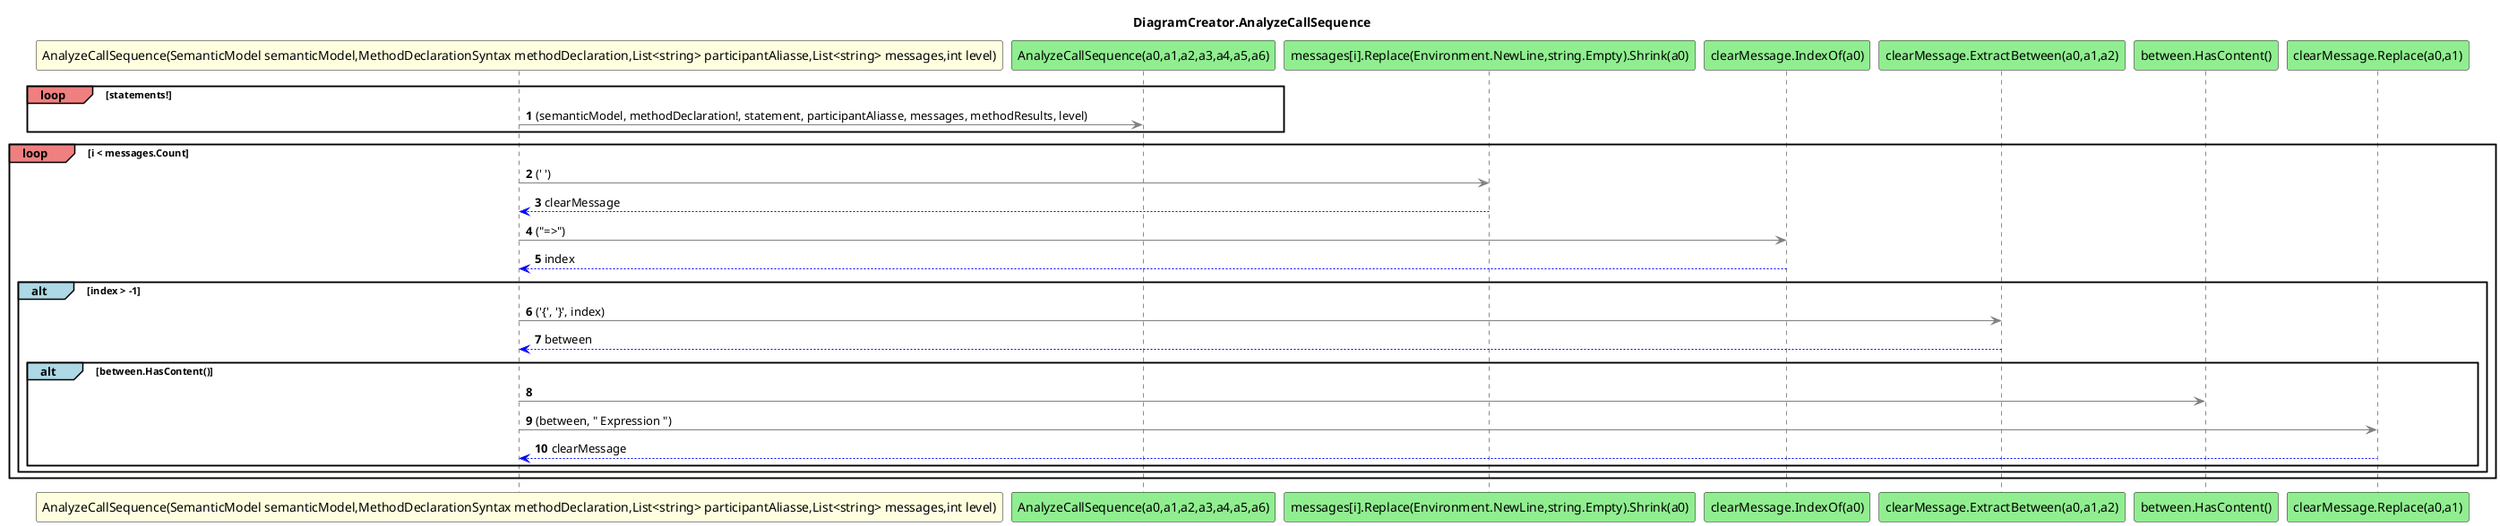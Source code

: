 @startuml DiagramCreator.AnalyzeCallSequence
title DiagramCreator.AnalyzeCallSequence
participant "AnalyzeCallSequence(SemanticModel semanticModel,MethodDeclarationSyntax methodDeclaration,List<string> participantAliasse,List<string> messages,int level)" as AnalyzeCallSequence_p0_p1_p2_p3_p4 #LightYellow
participant "AnalyzeCallSequence(a0,a1,a2,a3,a4,a5,a6)" as AnalyzeCallSequence_a0_a1_a2_a3_a4_a5_a6 #LightGreen
participant "messages[i].Replace(Environment.NewLine,string.Empty).Shrink(a0)" as messages_i_Replace_Environment_NewLine_string_Empty_Shrink_a0 #LightGreen
participant "clearMessage.IndexOf(a0)" as clearMessage_IndexOf_a0 #LightGreen
participant "clearMessage.ExtractBetween(a0,a1,a2)" as clearMessage_ExtractBetween_a0_a1_a2 #LightGreen
participant "between.HasContent()" as between_HasContent #LightGreen
participant "clearMessage.Replace(a0,a1)" as clearMessage_Replace_a0_a1 #LightGreen
autonumber
loop#LightCoral statements!
 AnalyzeCallSequence_p0_p1_p2_p3_p4 -[#grey]> AnalyzeCallSequence_a0_a1_a2_a3_a4_a5_a6 : (semanticModel, methodDeclaration!, statement, participantAliasse, messages, methodResults, level)
end
loop#LightCoral i < messages.Count
 AnalyzeCallSequence_p0_p1_p2_p3_p4 -[#grey]> messages_i_Replace_Environment_NewLine_string_Empty_Shrink_a0 : (' ')
 messages_i_Replace_Environment_NewLine_string_Empty_Shrink_a0 -[#blue]-> AnalyzeCallSequence_p0_p1_p2_p3_p4 : clearMessage
 AnalyzeCallSequence_p0_p1_p2_p3_p4 -[#grey]> clearMessage_IndexOf_a0 : ("=>")
 clearMessage_IndexOf_a0 -[#blue]-> AnalyzeCallSequence_p0_p1_p2_p3_p4 : index
 alt#LightBlue index > -1
 AnalyzeCallSequence_p0_p1_p2_p3_p4 -[#grey]> clearMessage_ExtractBetween_a0_a1_a2 : ('{', '}', index)
 clearMessage_ExtractBetween_a0_a1_a2 -[#blue]-> AnalyzeCallSequence_p0_p1_p2_p3_p4 : between
 alt#LightBlue between.HasContent()
 AnalyzeCallSequence_p0_p1_p2_p3_p4 -[#grey]> between_HasContent
 AnalyzeCallSequence_p0_p1_p2_p3_p4 -[#grey]> clearMessage_Replace_a0_a1 : (between, " Expression ")
 clearMessage_Replace_a0_a1 -[#blue]-> AnalyzeCallSequence_p0_p1_p2_p3_p4 : clearMessage
 end
 end
end
@enduml
